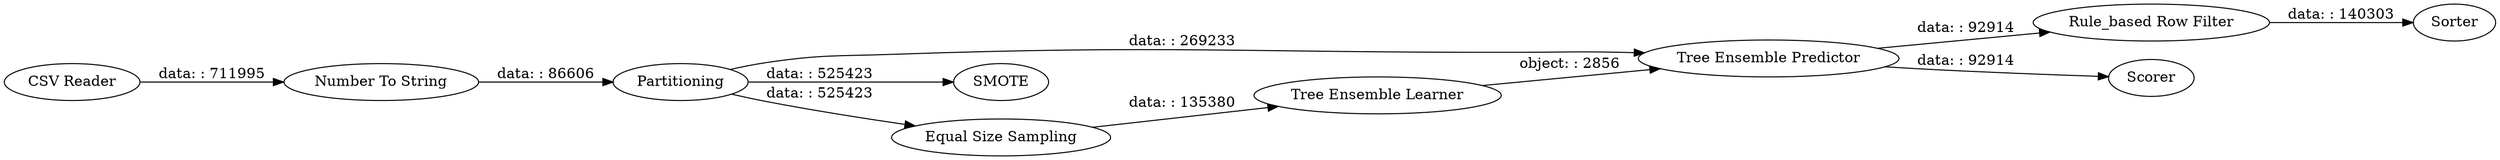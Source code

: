 digraph {
	"-7343178986820767385_12" [label="Tree Ensemble Predictor"]
	"-7343178986820767385_10" [label=SMOTE]
	"-7343178986820767385_3" [label="Equal Size Sampling"]
	"-7343178986820767385_2" [label=Partitioning]
	"-7343178986820767385_1" [label="CSV Reader"]
	"-7343178986820767385_11" [label="Tree Ensemble Learner"]
	"-7343178986820767385_14" [label="Number To String"]
	"-7343178986820767385_9" [label=Sorter]
	"-7343178986820767385_8" [label="Rule_based Row Filter"]
	"-7343178986820767385_13" [label=Scorer]
	"-7343178986820767385_11" -> "-7343178986820767385_12" [label="object: : 2856"]
	"-7343178986820767385_1" -> "-7343178986820767385_14" [label="data: : 711995"]
	"-7343178986820767385_8" -> "-7343178986820767385_9" [label="data: : 140303"]
	"-7343178986820767385_14" -> "-7343178986820767385_2" [label="data: : 86606"]
	"-7343178986820767385_2" -> "-7343178986820767385_3" [label="data: : 525423"]
	"-7343178986820767385_2" -> "-7343178986820767385_12" [label="data: : 269233"]
	"-7343178986820767385_3" -> "-7343178986820767385_11" [label="data: : 135380"]
	"-7343178986820767385_12" -> "-7343178986820767385_13" [label="data: : 92914"]
	"-7343178986820767385_12" -> "-7343178986820767385_8" [label="data: : 92914"]
	"-7343178986820767385_2" -> "-7343178986820767385_10" [label="data: : 525423"]
	rankdir=LR
}
